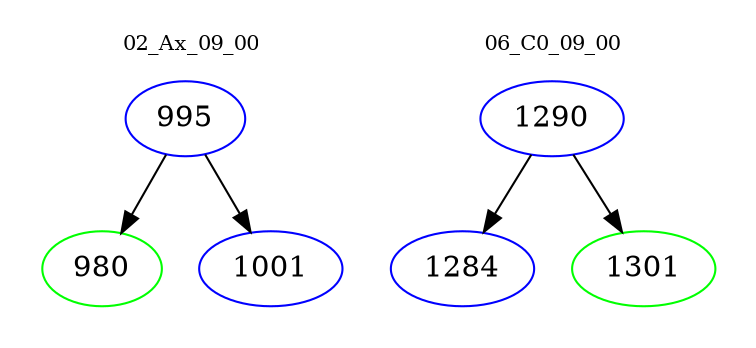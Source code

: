 digraph{
subgraph cluster_0 {
color = white
label = "02_Ax_09_00";
fontsize=10;
T0_995 [label="995", color="blue"]
T0_995 -> T0_980 [color="black"]
T0_980 [label="980", color="green"]
T0_995 -> T0_1001 [color="black"]
T0_1001 [label="1001", color="blue"]
}
subgraph cluster_1 {
color = white
label = "06_C0_09_00";
fontsize=10;
T1_1290 [label="1290", color="blue"]
T1_1290 -> T1_1284 [color="black"]
T1_1284 [label="1284", color="blue"]
T1_1290 -> T1_1301 [color="black"]
T1_1301 [label="1301", color="green"]
}
}
